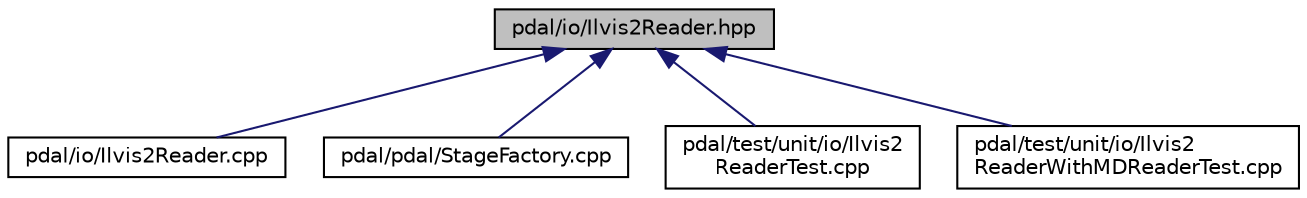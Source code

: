 digraph "pdal/io/Ilvis2Reader.hpp"
{
  edge [fontname="Helvetica",fontsize="10",labelfontname="Helvetica",labelfontsize="10"];
  node [fontname="Helvetica",fontsize="10",shape=record];
  Node1 [label="pdal/io/Ilvis2Reader.hpp",height=0.2,width=0.4,color="black", fillcolor="grey75", style="filled", fontcolor="black"];
  Node1 -> Node2 [dir="back",color="midnightblue",fontsize="10",style="solid",fontname="Helvetica"];
  Node2 [label="pdal/io/Ilvis2Reader.cpp",height=0.2,width=0.4,color="black", fillcolor="white", style="filled",URL="$Ilvis2Reader_8cpp.html"];
  Node1 -> Node3 [dir="back",color="midnightblue",fontsize="10",style="solid",fontname="Helvetica"];
  Node3 [label="pdal/pdal/StageFactory.cpp",height=0.2,width=0.4,color="black", fillcolor="white", style="filled",URL="$StageFactory_8cpp.html"];
  Node1 -> Node4 [dir="back",color="midnightblue",fontsize="10",style="solid",fontname="Helvetica"];
  Node4 [label="pdal/test/unit/io/Ilvis2\lReaderTest.cpp",height=0.2,width=0.4,color="black", fillcolor="white", style="filled",URL="$Ilvis2ReaderTest_8cpp.html"];
  Node1 -> Node5 [dir="back",color="midnightblue",fontsize="10",style="solid",fontname="Helvetica"];
  Node5 [label="pdal/test/unit/io/Ilvis2\lReaderWithMDReaderTest.cpp",height=0.2,width=0.4,color="black", fillcolor="white", style="filled",URL="$Ilvis2ReaderWithMDReaderTest_8cpp.html"];
}
